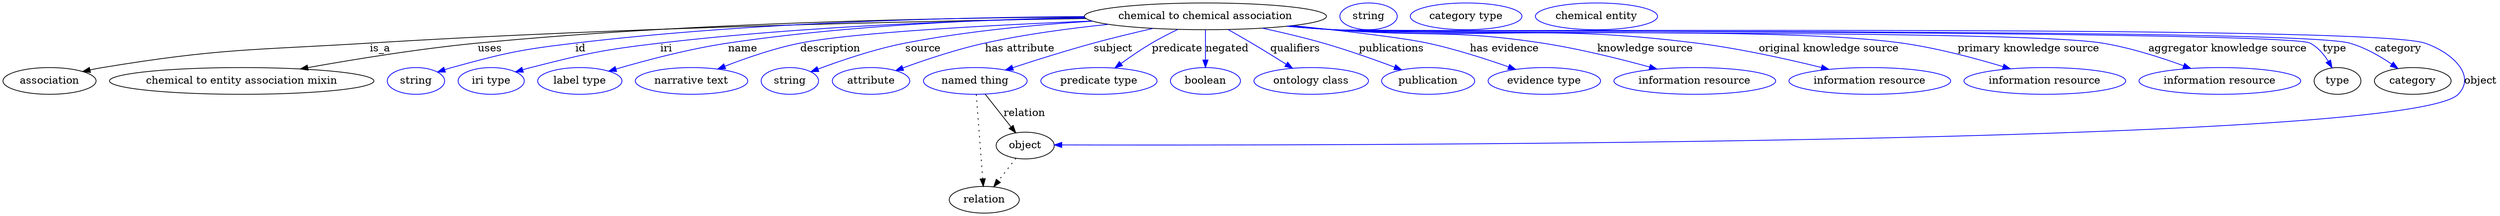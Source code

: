 digraph {
	graph [bb="0,0,3345.4,283"];
	node [label="\N"];
	"chemical to chemical association"	[height=0.5,
		label="chemical to chemical association",
		pos="1613.4,265",
		width=4.5135];
	association	[height=0.5,
		pos="62.394,178",
		width=1.7332];
	"chemical to chemical association" -> association	[label=is_a,
		lp="506.39,221.5",
		pos="e,107.14,190.59 1452.7,262.05 1234.9,258.7 833.95,250.05 492.39,229 332.91,219.17 292.09,221.76 134.39,196 128.71,195.07 122.81,\
193.95 116.94,192.72"];
	"chemical to entity association mixin"	[height=0.5,
		pos="320.39,178",
		width=4.9287];
	"chemical to chemical association" -> "chemical to entity association mixin"	[label=uses,
		lp="653.89,221.5",
		pos="e,399.2,194.14 1450.7,264.15 1256.6,262.95 922.62,256.51 637.39,229 559.88,221.52 472.51,207.31 409.16,195.94"];
	id	[color=blue,
		height=0.5,
		label=string,
		pos="554.39,178",
		width=1.0652];
	"chemical to chemical association" -> id	[color=blue,
		label=id,
		lp="775.39,221.5",
		pos="e,583.12,189.93 1450.8,264.71 1280.2,263.72 1004.6,257.2 768.39,229 693.7,220.08 674.92,215.94 602.39,196 599.24,195.13 596,194.16 \
592.75,193.13",
		style=solid];
	iri	[color=blue,
		height=0.5,
		label="iri type",
		pos="655.39,178",
		width=1.2277];
	"chemical to chemical association" -> iri	[color=blue,
		label=iri,
		lp="890.39,221.5",
		pos="e,688.01,190.15 1452.1,262.73 1303.6,260.03 1077.5,252.06 882.39,229 804.23,219.76 784.68,215.39 708.39,196 704.97,195.13 701.43,\
194.16 697.9,193.14",
		style=solid];
	name	[color=blue,
		height=0.5,
		label="label type",
		pos="774.39,178",
		width=1.5707];
	"chemical to chemical association" -> name	[color=blue,
		label=name,
		lp="993.39,221.5",
		pos="e,813.21,191.14 1451.1,263.55 1321.2,261.17 1134.7,253.21 973.39,229 921.27,221.18 862.92,205.7 822.96,194.02",
		style=solid];
	description	[color=blue,
		height=0.5,
		label="narrative text",
		pos="924.39,178",
		width=2.0943];
	"chemical to chemical association" -> description	[color=blue,
		label=description,
		lp="1110.9,221.5",
		pos="e,959.66,194.04 1461,258.69 1327,253.19 1142.4,243.38 1070.4,229 1035.6,222.05 997.76,208.92 969.31,197.85",
		style=solid];
	source	[color=blue,
		height=0.5,
		label=string,
		pos="1056.4,178",
		width=1.0652];
	"chemical to chemical association" -> source	[color=blue,
		label=source,
		lp="1234.4,221.5",
		pos="e,1084.5,190.42 1461.6,258.45 1385.7,253.75 1292.6,245.05 1210.4,229 1169.7,221.05 1124.8,205.66 1094,194.04",
		style=solid];
	"has attribute"	[color=blue,
		height=0.5,
		label=attribute,
		pos="1164.4,178",
		width=1.4443];
	"chemical to chemical association" -> "has attribute"	[color=blue,
		label="has attribute",
		lp="1364.4,221.5",
		pos="e,1197.6,191.97 1483.2,254.22 1431.2,248.86 1371.1,240.83 1317.4,229 1279.3,220.62 1237.4,206.54 1207,195.45",
		style=solid];
	subject	[color=blue,
		height=0.5,
		label="named thing",
		pos="1304.4,178",
		width=1.9318];
	"chemical to chemical association" -> subject	[color=blue,
		label=subject,
		lp="1489.4,221.5",
		pos="e,1345,192.7 1542.9,248.71 1517.7,242.94 1489.2,236.05 1463.4,229 1426.7,218.98 1385.9,206.08 1354.7,195.9",
		style=solid];
	predicate	[color=blue,
		height=0.5,
		label="predicate type",
		pos="1470.4,178",
		width=2.1665];
	"chemical to chemical association" -> predicate	[color=blue,
		label=predicate,
		lp="1575.4,221.5",
		pos="e,1491.9,195.48 1576.2,247.31 1564.8,241.85 1552.4,235.5 1541.4,229 1527.4,220.72 1512.5,210.52 1500.1,201.5",
		style=solid];
	negated	[color=blue,
		height=0.5,
		label=boolean,
		pos="1613.4,178",
		width=1.2999];
	"chemical to chemical association" -> negated	[color=blue,
		label=negated,
		lp="1642.4,221.5",
		pos="e,1613.4,196.18 1613.4,246.8 1613.4,235.16 1613.4,219.55 1613.4,206.24",
		style=solid];
	qualifiers	[color=blue,
		height=0.5,
		label="ontology class",
		pos="1754.4,178",
		width=2.1304];
	"chemical to chemical association" -> qualifiers	[color=blue,
		label=qualifiers,
		lp="1733.9,221.5",
		pos="e,1729.7,195.09 1643.8,247.21 1653.9,241.54 1665.2,235.09 1675.4,229 1690.5,219.98 1706.9,209.64 1720.9,200.72",
		style=solid];
	publications	[color=blue,
		height=0.5,
		label=publication,
		pos="1911.4,178",
		width=1.7332];
	"chemical to chemical association" -> publications	[color=blue,
		label=publications,
		lp="1862.4,221.5",
		pos="e,1876.1,192.98 1689.8,249.08 1715.9,243.47 1745.1,236.58 1771.4,229 1803.6,219.71 1839.3,206.96 1866.5,196.66",
		style=solid];
	"has evidence"	[color=blue,
		height=0.5,
		label="evidence type",
		pos="2067.4,178",
		width=2.0943];
	"chemical to chemical association" -> "has evidence"	[color=blue,
		label="has evidence",
		lp="2013.9,221.5",
		pos="e,2028.9,193.53 1730.6,252.49 1798.4,245.39 1876.8,236.26 1910.4,229 1947.6,220.96 1988.6,207.76 2019.3,196.95",
		style=solid];
	"knowledge source"	[color=blue,
		height=0.5,
		label="information resource",
		pos="2269.4,178",
		width=3.015];
	"chemical to chemical association" -> "knowledge source"	[color=blue,
		label="knowledge source",
		lp="2202.9,221.5",
		pos="e,2218.5,194.04 1727.6,252.16 1746.9,250.32 1766.7,248.53 1785.4,247 1909.2,236.89 1941.6,247.79 2064.4,229 2113.6,221.48 2168.3,\
207.86 2208.8,196.74",
		style=solid];
	"original knowledge source"	[color=blue,
		height=0.5,
		label="information resource",
		pos="2504.4,178",
		width=3.015];
	"chemical to chemical association" -> "original knowledge source"	[color=blue,
		label="original knowledge source",
		lp="2449.4,221.5",
		pos="e,2449.3,193.66 1725.3,251.94 1745.3,250.07 1765.9,248.32 1785.4,247 2001,232.36 2056.9,255.78 2271.4,229 2328.8,221.84 2392.9,207.6 \
2439.4,196.14",
		style=solid];
	"primary knowledge source"	[color=blue,
		height=0.5,
		label="information resource",
		pos="2739.4,178",
		width=3.015];
	"chemical to chemical association" -> "primary knowledge source"	[color=blue,
		label="primary knowledge source",
		lp="2717.4,221.5",
		pos="e,2693.1,194.29 1724.3,251.8 1744.6,249.92 1765.6,248.21 1785.4,247 1954.5,236.66 2379.7,252.5 2547.4,229 2593.9,222.49 2645.3,208.73 \
2683.2,197.29",
		style=solid];
	"aggregator knowledge source"	[color=blue,
		height=0.5,
		label="information resource",
		pos="2974.4,178",
		width=3.015];
	"chemical to chemical association" -> "aggregator knowledge source"	[color=blue,
		label="aggregator knowledge source",
		lp="2984.9,221.5",
		pos="e,2935.2,194.89 1723.9,251.75 1744.3,249.86 1765.5,248.16 1785.4,247 1899.8,240.36 2703.3,247.48 2816.4,229 2853.9,222.87 2894.8,\
209.74 2925.6,198.47",
		style=solid];
	type	[height=0.5,
		pos="3132.4,178",
		width=0.86659];
	"chemical to chemical association" -> type	[color=blue,
		label=type,
		lp="3128.4,221.5",
		pos="e,3125,195.75 1723.4,251.73 1744,249.83 1765.3,248.13 1785.4,247 1821.7,244.96 3063,245.6 3095.4,229 3105.7,223.7 3113.9,214.02 \
3119.9,204.58",
		style=solid];
	category	[height=0.5,
		pos="3233.4,178",
		width=1.4263];
	"chemical to chemical association" -> category	[color=blue,
		label=category,
		lp="3213.9,221.5",
		pos="e,3213.5,194.79 1723.4,251.72 1744,249.82 1765.3,248.12 1785.4,247 1861,242.77 3075.5,249.38 3148.4,229 3168.8,223.29 3189.4,211.37 \
3205.2,200.61",
		style=solid];
	object	[height=0.5,
		pos="1371.4,91",
		width=1.0832];
	"chemical to chemical association" -> object	[color=blue,
		label=object,
		lp="3323.4,178",
		pos="e,1410.5,91.862 1723.4,251.7 1744,249.81 1765.3,248.11 1785.4,247 1866.6,242.5 3172.4,255.2 3249.4,229 3283.8,217.29 3318.7,186.17 \
3293.4,160 3226.4,90.627 1715.1,91.085 1420.8,91.834",
		style=solid];
	subject -> object	[label=relation,
		lp="1370.4,134.5",
		pos="e,1358.6,108.18 1317.6,160.21 1327.5,147.71 1341.1,130.45 1352.1,116.43"];
	relation	[height=0.5,
		pos="1316.4,18",
		width=1.2999];
	subject -> relation	[pos="e,1315.1,36.188 1305.7,159.79 1307.8,132.48 1311.8,78.994 1314.3,46.38",
		style=dotted];
	association_type	[color=blue,
		height=0.5,
		label=string,
		pos="1832.4,265",
		width=1.0652];
	association_category	[color=blue,
		height=0.5,
		label="category type",
		pos="1963.4,265",
		width=2.0762];
	object -> relation	[pos="e,1329.2,35.54 1358.9,73.889 1352,64.939 1343.2,53.617 1335.4,43.584",
		style=dotted];
	"chemical to chemical association_object"	[color=blue,
		height=0.5,
		label="chemical entity",
		pos="2138.4,265",
		width=2.2748];
}
